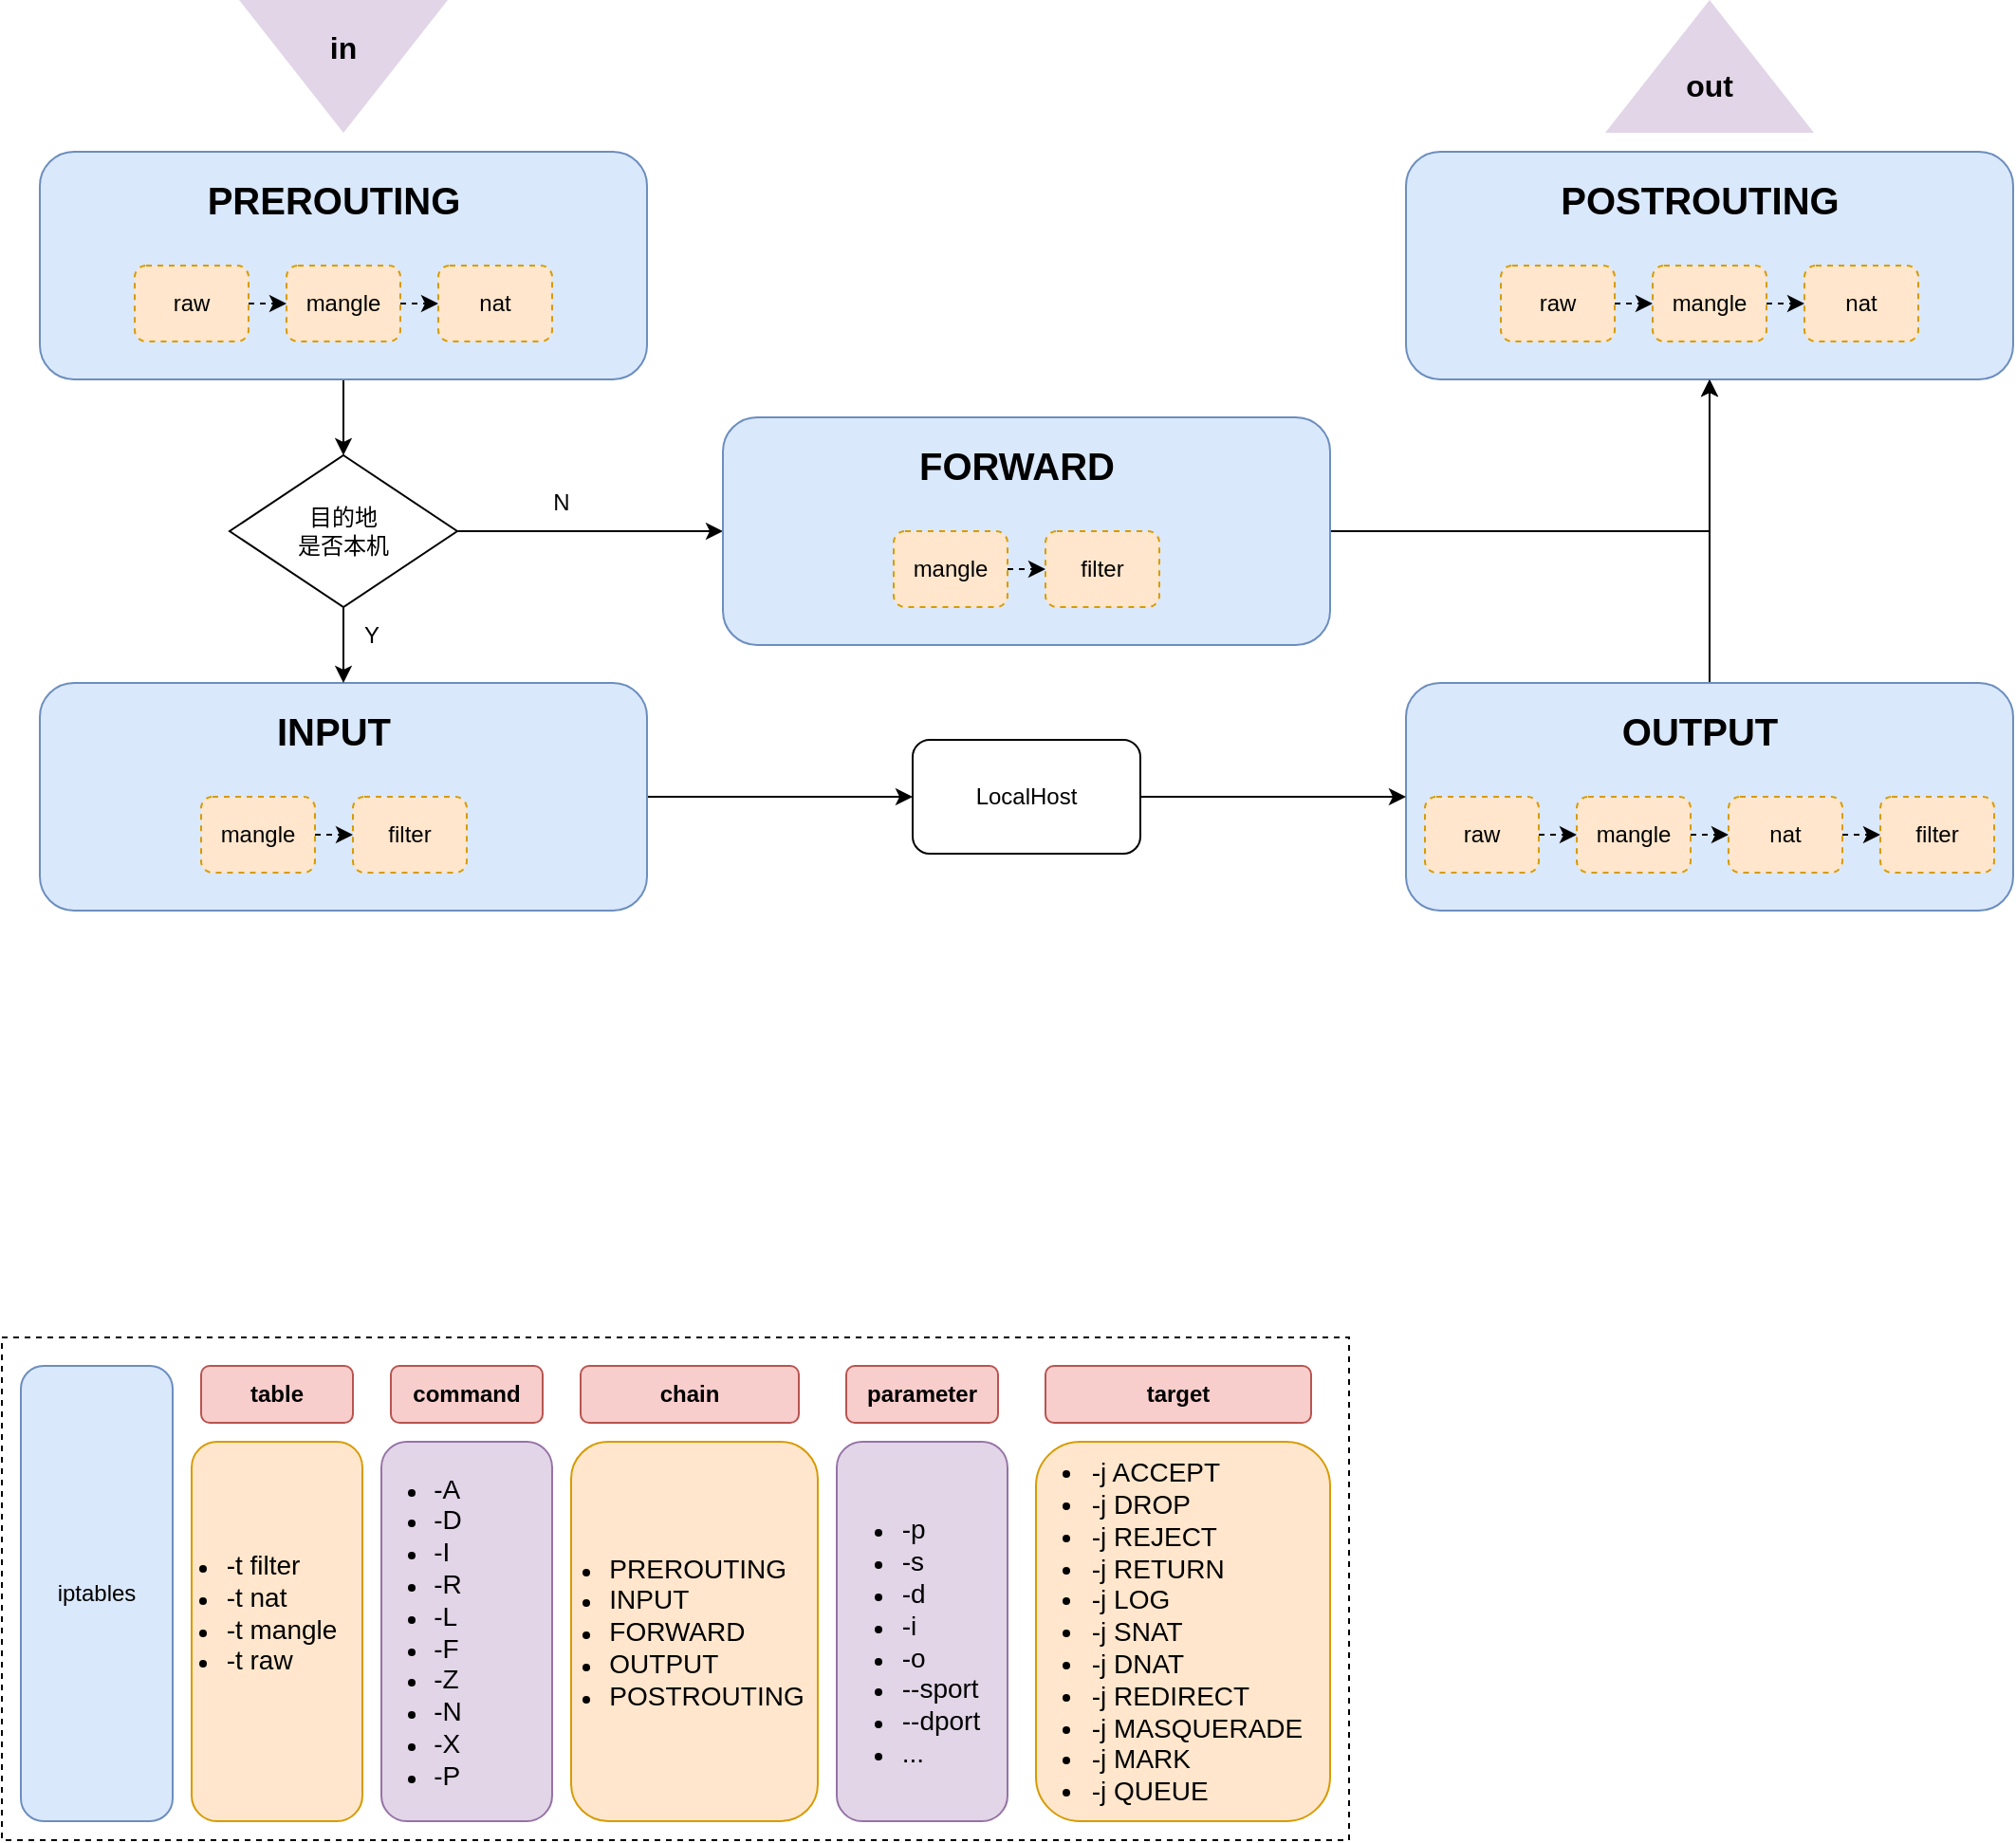 <mxfile version="21.1.6" type="github">
  <diagram name="Page-1" id="gmZfGL85wiUmp3Tma9j_">
    <mxGraphModel dx="968" dy="692" grid="1" gridSize="10" guides="1" tooltips="1" connect="1" arrows="1" fold="1" page="1" pageScale="1" pageWidth="850" pageHeight="1100" math="0" shadow="0">
      <root>
        <mxCell id="0" />
        <mxCell id="1" parent="0" />
        <mxCell id="EkRoal58RrBzXuHU6dCH-77" value="" style="rounded=0;whiteSpace=wrap;html=1;fillColor=none;dashed=1;" vertex="1" parent="1">
          <mxGeometry x="100" y="745" width="710" height="265" as="geometry" />
        </mxCell>
        <mxCell id="EkRoal58RrBzXuHU6dCH-19" style="edgeStyle=orthogonalEdgeStyle;rounded=0;orthogonalLoop=1;jettySize=auto;html=1;exitX=0.5;exitY=1;exitDx=0;exitDy=0;entryX=0.5;entryY=0;entryDx=0;entryDy=0;" edge="1" parent="1" source="EkRoal58RrBzXuHU6dCH-1" target="EkRoal58RrBzXuHU6dCH-18">
          <mxGeometry relative="1" as="geometry" />
        </mxCell>
        <mxCell id="EkRoal58RrBzXuHU6dCH-1" value="" style="rounded=1;whiteSpace=wrap;html=1;fillColor=#dae8fc;strokeColor=#6c8ebf;" vertex="1" parent="1">
          <mxGeometry x="120" y="120" width="320" height="120" as="geometry" />
        </mxCell>
        <mxCell id="EkRoal58RrBzXuHU6dCH-2" value="" style="triangle;whiteSpace=wrap;html=1;rotation=90;fillColor=#e1d5e7;strokeColor=none;" vertex="1" parent="1">
          <mxGeometry x="245" y="20" width="70" height="110" as="geometry" />
        </mxCell>
        <mxCell id="EkRoal58RrBzXuHU6dCH-3" value="&lt;b&gt;&lt;font style=&quot;font-size: 16px;&quot;&gt;in&lt;/font&gt;&lt;/b&gt;" style="text;html=1;strokeColor=none;fillColor=#e1d5e7;align=center;verticalAlign=middle;whiteSpace=wrap;rounded=0;" vertex="1" parent="1">
          <mxGeometry x="260" y="50" width="40" height="30" as="geometry" />
        </mxCell>
        <mxCell id="EkRoal58RrBzXuHU6dCH-8" style="edgeStyle=orthogonalEdgeStyle;rounded=0;orthogonalLoop=1;jettySize=auto;html=1;exitX=1;exitY=0.5;exitDx=0;exitDy=0;entryX=0;entryY=0.5;entryDx=0;entryDy=0;dashed=1;" edge="1" parent="1" source="EkRoal58RrBzXuHU6dCH-5" target="EkRoal58RrBzXuHU6dCH-6">
          <mxGeometry relative="1" as="geometry" />
        </mxCell>
        <mxCell id="EkRoal58RrBzXuHU6dCH-5" value="raw" style="rounded=1;whiteSpace=wrap;html=1;fillColor=#ffe6cc;strokeColor=#d79b00;dashed=1;" vertex="1" parent="1">
          <mxGeometry x="170" y="180" width="60" height="40" as="geometry" />
        </mxCell>
        <mxCell id="EkRoal58RrBzXuHU6dCH-9" style="edgeStyle=orthogonalEdgeStyle;rounded=0;orthogonalLoop=1;jettySize=auto;html=1;exitX=1;exitY=0.5;exitDx=0;exitDy=0;entryX=0;entryY=0.5;entryDx=0;entryDy=0;dashed=1;" edge="1" parent="1" source="EkRoal58RrBzXuHU6dCH-6" target="EkRoal58RrBzXuHU6dCH-7">
          <mxGeometry relative="1" as="geometry" />
        </mxCell>
        <mxCell id="EkRoal58RrBzXuHU6dCH-6" value="mangle" style="rounded=1;whiteSpace=wrap;html=1;fillColor=#ffe6cc;strokeColor=#d79b00;dashed=1;" vertex="1" parent="1">
          <mxGeometry x="250" y="180" width="60" height="40" as="geometry" />
        </mxCell>
        <mxCell id="EkRoal58RrBzXuHU6dCH-7" value="nat" style="rounded=1;whiteSpace=wrap;html=1;fillColor=#ffe6cc;strokeColor=#d79b00;dashed=1;" vertex="1" parent="1">
          <mxGeometry x="330" y="180" width="60" height="40" as="geometry" />
        </mxCell>
        <mxCell id="EkRoal58RrBzXuHU6dCH-10" value="&lt;b&gt;&lt;font style=&quot;font-size: 20px;&quot;&gt;PREROUTING&lt;/font&gt;&lt;/b&gt;" style="text;html=1;strokeColor=none;fillColor=none;align=center;verticalAlign=middle;whiteSpace=wrap;rounded=0;" vertex="1" parent="1">
          <mxGeometry x="190" y="130" width="170" height="30" as="geometry" />
        </mxCell>
        <mxCell id="EkRoal58RrBzXuHU6dCH-47" style="edgeStyle=orthogonalEdgeStyle;rounded=0;orthogonalLoop=1;jettySize=auto;html=1;exitX=1;exitY=0.5;exitDx=0;exitDy=0;" edge="1" parent="1" source="EkRoal58RrBzXuHU6dCH-11" target="EkRoal58RrBzXuHU6dCH-46">
          <mxGeometry relative="1" as="geometry" />
        </mxCell>
        <mxCell id="EkRoal58RrBzXuHU6dCH-11" value="" style="rounded=1;whiteSpace=wrap;html=1;fillColor=#dae8fc;strokeColor=#6c8ebf;" vertex="1" parent="1">
          <mxGeometry x="120" y="400" width="320" height="120" as="geometry" />
        </mxCell>
        <mxCell id="EkRoal58RrBzXuHU6dCH-14" style="edgeStyle=orthogonalEdgeStyle;rounded=0;orthogonalLoop=1;jettySize=auto;html=1;exitX=1;exitY=0.5;exitDx=0;exitDy=0;entryX=0;entryY=0.5;entryDx=0;entryDy=0;dashed=1;" edge="1" parent="1" source="EkRoal58RrBzXuHU6dCH-15" target="EkRoal58RrBzXuHU6dCH-16">
          <mxGeometry relative="1" as="geometry" />
        </mxCell>
        <mxCell id="EkRoal58RrBzXuHU6dCH-15" value="mangle" style="rounded=1;whiteSpace=wrap;html=1;fillColor=#ffe6cc;strokeColor=#d79b00;dashed=1;" vertex="1" parent="1">
          <mxGeometry x="205" y="460" width="60" height="40" as="geometry" />
        </mxCell>
        <mxCell id="EkRoal58RrBzXuHU6dCH-16" value="filter" style="rounded=1;whiteSpace=wrap;html=1;fillColor=#ffe6cc;strokeColor=#d79b00;dashed=1;" vertex="1" parent="1">
          <mxGeometry x="285" y="460" width="60" height="40" as="geometry" />
        </mxCell>
        <mxCell id="EkRoal58RrBzXuHU6dCH-17" value="&lt;span style=&quot;font-size: 20px;&quot;&gt;&lt;b&gt;INPUT&lt;/b&gt;&lt;/span&gt;" style="text;html=1;strokeColor=none;fillColor=none;align=center;verticalAlign=middle;whiteSpace=wrap;rounded=0;" vertex="1" parent="1">
          <mxGeometry x="190" y="410" width="170" height="30" as="geometry" />
        </mxCell>
        <mxCell id="EkRoal58RrBzXuHU6dCH-20" style="edgeStyle=orthogonalEdgeStyle;rounded=0;orthogonalLoop=1;jettySize=auto;html=1;exitX=0.5;exitY=1;exitDx=0;exitDy=0;entryX=0.5;entryY=0;entryDx=0;entryDy=0;" edge="1" parent="1" source="EkRoal58RrBzXuHU6dCH-18" target="EkRoal58RrBzXuHU6dCH-11">
          <mxGeometry relative="1" as="geometry" />
        </mxCell>
        <mxCell id="EkRoal58RrBzXuHU6dCH-27" style="edgeStyle=orthogonalEdgeStyle;rounded=0;orthogonalLoop=1;jettySize=auto;html=1;exitX=1;exitY=0.5;exitDx=0;exitDy=0;entryX=0;entryY=0.5;entryDx=0;entryDy=0;" edge="1" parent="1" source="EkRoal58RrBzXuHU6dCH-18" target="EkRoal58RrBzXuHU6dCH-21">
          <mxGeometry relative="1" as="geometry" />
        </mxCell>
        <mxCell id="EkRoal58RrBzXuHU6dCH-18" value="目的地&lt;br&gt;是否本机" style="rhombus;whiteSpace=wrap;html=1;" vertex="1" parent="1">
          <mxGeometry x="220" y="280" width="120" height="80" as="geometry" />
        </mxCell>
        <mxCell id="EkRoal58RrBzXuHU6dCH-44" style="edgeStyle=orthogonalEdgeStyle;rounded=0;orthogonalLoop=1;jettySize=auto;html=1;exitX=1;exitY=0.5;exitDx=0;exitDy=0;entryX=0.5;entryY=1;entryDx=0;entryDy=0;" edge="1" parent="1" source="EkRoal58RrBzXuHU6dCH-21" target="EkRoal58RrBzXuHU6dCH-28">
          <mxGeometry relative="1" as="geometry" />
        </mxCell>
        <mxCell id="EkRoal58RrBzXuHU6dCH-21" value="" style="rounded=1;whiteSpace=wrap;html=1;fillColor=#dae8fc;strokeColor=#6c8ebf;" vertex="1" parent="1">
          <mxGeometry x="480" y="260" width="320" height="120" as="geometry" />
        </mxCell>
        <mxCell id="EkRoal58RrBzXuHU6dCH-22" style="edgeStyle=orthogonalEdgeStyle;rounded=0;orthogonalLoop=1;jettySize=auto;html=1;exitX=1;exitY=0.5;exitDx=0;exitDy=0;entryX=0;entryY=0.5;entryDx=0;entryDy=0;dashed=1;" edge="1" parent="1" source="EkRoal58RrBzXuHU6dCH-23" target="EkRoal58RrBzXuHU6dCH-24">
          <mxGeometry relative="1" as="geometry" />
        </mxCell>
        <mxCell id="EkRoal58RrBzXuHU6dCH-23" value="mangle" style="rounded=1;whiteSpace=wrap;html=1;fillColor=#ffe6cc;strokeColor=#d79b00;dashed=1;" vertex="1" parent="1">
          <mxGeometry x="570" y="320" width="60" height="40" as="geometry" />
        </mxCell>
        <mxCell id="EkRoal58RrBzXuHU6dCH-24" value="filter" style="rounded=1;whiteSpace=wrap;html=1;fillColor=#ffe6cc;strokeColor=#d79b00;dashed=1;" vertex="1" parent="1">
          <mxGeometry x="650" y="320" width="60" height="40" as="geometry" />
        </mxCell>
        <mxCell id="EkRoal58RrBzXuHU6dCH-25" value="&lt;span style=&quot;font-size: 20px;&quot;&gt;&lt;b&gt;FORWARD&lt;/b&gt;&lt;/span&gt;" style="text;html=1;strokeColor=none;fillColor=none;align=center;verticalAlign=middle;whiteSpace=wrap;rounded=0;" vertex="1" parent="1">
          <mxGeometry x="550" y="270" width="170" height="30" as="geometry" />
        </mxCell>
        <mxCell id="EkRoal58RrBzXuHU6dCH-28" value="" style="rounded=1;whiteSpace=wrap;html=1;fillColor=#dae8fc;strokeColor=#6c8ebf;" vertex="1" parent="1">
          <mxGeometry x="840" y="120" width="320" height="120" as="geometry" />
        </mxCell>
        <mxCell id="EkRoal58RrBzXuHU6dCH-29" style="edgeStyle=orthogonalEdgeStyle;rounded=0;orthogonalLoop=1;jettySize=auto;html=1;exitX=1;exitY=0.5;exitDx=0;exitDy=0;entryX=0;entryY=0.5;entryDx=0;entryDy=0;dashed=1;" edge="1" parent="1" source="EkRoal58RrBzXuHU6dCH-30" target="EkRoal58RrBzXuHU6dCH-32">
          <mxGeometry relative="1" as="geometry" />
        </mxCell>
        <mxCell id="EkRoal58RrBzXuHU6dCH-30" value="raw" style="rounded=1;whiteSpace=wrap;html=1;fillColor=#ffe6cc;strokeColor=#d79b00;dashed=1;" vertex="1" parent="1">
          <mxGeometry x="890" y="180" width="60" height="40" as="geometry" />
        </mxCell>
        <mxCell id="EkRoal58RrBzXuHU6dCH-31" style="edgeStyle=orthogonalEdgeStyle;rounded=0;orthogonalLoop=1;jettySize=auto;html=1;exitX=1;exitY=0.5;exitDx=0;exitDy=0;entryX=0;entryY=0.5;entryDx=0;entryDy=0;dashed=1;" edge="1" parent="1" source="EkRoal58RrBzXuHU6dCH-32" target="EkRoal58RrBzXuHU6dCH-33">
          <mxGeometry relative="1" as="geometry" />
        </mxCell>
        <mxCell id="EkRoal58RrBzXuHU6dCH-32" value="mangle" style="rounded=1;whiteSpace=wrap;html=1;fillColor=#ffe6cc;strokeColor=#d79b00;dashed=1;" vertex="1" parent="1">
          <mxGeometry x="970" y="180" width="60" height="40" as="geometry" />
        </mxCell>
        <mxCell id="EkRoal58RrBzXuHU6dCH-33" value="nat" style="rounded=1;whiteSpace=wrap;html=1;fillColor=#ffe6cc;strokeColor=#d79b00;dashed=1;" vertex="1" parent="1">
          <mxGeometry x="1050" y="180" width="60" height="40" as="geometry" />
        </mxCell>
        <mxCell id="EkRoal58RrBzXuHU6dCH-34" value="&lt;b&gt;&lt;font style=&quot;font-size: 20px;&quot;&gt;POSTROUTING&lt;/font&gt;&lt;/b&gt;" style="text;html=1;strokeColor=none;fillColor=none;align=center;verticalAlign=middle;whiteSpace=wrap;rounded=0;" vertex="1" parent="1">
          <mxGeometry x="910" y="130" width="170" height="30" as="geometry" />
        </mxCell>
        <mxCell id="EkRoal58RrBzXuHU6dCH-45" style="edgeStyle=orthogonalEdgeStyle;rounded=0;orthogonalLoop=1;jettySize=auto;html=1;entryX=0.5;entryY=1;entryDx=0;entryDy=0;" edge="1" parent="1" source="EkRoal58RrBzXuHU6dCH-35" target="EkRoal58RrBzXuHU6dCH-28">
          <mxGeometry relative="1" as="geometry" />
        </mxCell>
        <mxCell id="EkRoal58RrBzXuHU6dCH-35" value="" style="rounded=1;whiteSpace=wrap;html=1;fillColor=#dae8fc;strokeColor=#6c8ebf;" vertex="1" parent="1">
          <mxGeometry x="840" y="400" width="320" height="120" as="geometry" />
        </mxCell>
        <mxCell id="EkRoal58RrBzXuHU6dCH-36" style="edgeStyle=orthogonalEdgeStyle;rounded=0;orthogonalLoop=1;jettySize=auto;html=1;exitX=1;exitY=0.5;exitDx=0;exitDy=0;entryX=0;entryY=0.5;entryDx=0;entryDy=0;dashed=1;" edge="1" parent="1" source="EkRoal58RrBzXuHU6dCH-37" target="EkRoal58RrBzXuHU6dCH-39">
          <mxGeometry relative="1" as="geometry" />
        </mxCell>
        <mxCell id="EkRoal58RrBzXuHU6dCH-37" value="raw" style="rounded=1;whiteSpace=wrap;html=1;fillColor=#ffe6cc;strokeColor=#d79b00;dashed=1;" vertex="1" parent="1">
          <mxGeometry x="850" y="460" width="60" height="40" as="geometry" />
        </mxCell>
        <mxCell id="EkRoal58RrBzXuHU6dCH-38" style="edgeStyle=orthogonalEdgeStyle;rounded=0;orthogonalLoop=1;jettySize=auto;html=1;exitX=1;exitY=0.5;exitDx=0;exitDy=0;entryX=0;entryY=0.5;entryDx=0;entryDy=0;dashed=1;" edge="1" parent="1" source="EkRoal58RrBzXuHU6dCH-39" target="EkRoal58RrBzXuHU6dCH-40">
          <mxGeometry relative="1" as="geometry" />
        </mxCell>
        <mxCell id="EkRoal58RrBzXuHU6dCH-39" value="mangle" style="rounded=1;whiteSpace=wrap;html=1;fillColor=#ffe6cc;strokeColor=#d79b00;dashed=1;" vertex="1" parent="1">
          <mxGeometry x="930" y="460" width="60" height="40" as="geometry" />
        </mxCell>
        <mxCell id="EkRoal58RrBzXuHU6dCH-40" value="nat" style="rounded=1;whiteSpace=wrap;html=1;fillColor=#ffe6cc;strokeColor=#d79b00;dashed=1;" vertex="1" parent="1">
          <mxGeometry x="1010" y="460" width="60" height="40" as="geometry" />
        </mxCell>
        <mxCell id="EkRoal58RrBzXuHU6dCH-41" value="&lt;b&gt;&lt;font style=&quot;font-size: 20px;&quot;&gt;OUTPUT&lt;/font&gt;&lt;/b&gt;" style="text;html=1;strokeColor=none;fillColor=none;align=center;verticalAlign=middle;whiteSpace=wrap;rounded=0;" vertex="1" parent="1">
          <mxGeometry x="910" y="410" width="170" height="30" as="geometry" />
        </mxCell>
        <mxCell id="EkRoal58RrBzXuHU6dCH-42" style="edgeStyle=orthogonalEdgeStyle;rounded=0;orthogonalLoop=1;jettySize=auto;html=1;exitX=1;exitY=0.5;exitDx=0;exitDy=0;entryX=0;entryY=0.5;entryDx=0;entryDy=0;dashed=1;" edge="1" parent="1" target="EkRoal58RrBzXuHU6dCH-43">
          <mxGeometry relative="1" as="geometry">
            <mxPoint x="1070" y="480" as="sourcePoint" />
          </mxGeometry>
        </mxCell>
        <mxCell id="EkRoal58RrBzXuHU6dCH-43" value="filter" style="rounded=1;whiteSpace=wrap;html=1;fillColor=#ffe6cc;strokeColor=#d79b00;dashed=1;" vertex="1" parent="1">
          <mxGeometry x="1090" y="460" width="60" height="40" as="geometry" />
        </mxCell>
        <mxCell id="EkRoal58RrBzXuHU6dCH-48" style="edgeStyle=orthogonalEdgeStyle;rounded=0;orthogonalLoop=1;jettySize=auto;html=1;exitX=1;exitY=0.5;exitDx=0;exitDy=0;entryX=0;entryY=0.5;entryDx=0;entryDy=0;" edge="1" parent="1" source="EkRoal58RrBzXuHU6dCH-46" target="EkRoal58RrBzXuHU6dCH-35">
          <mxGeometry relative="1" as="geometry" />
        </mxCell>
        <mxCell id="EkRoal58RrBzXuHU6dCH-46" value="LocalHost" style="rounded=1;whiteSpace=wrap;html=1;" vertex="1" parent="1">
          <mxGeometry x="580" y="430" width="120" height="60" as="geometry" />
        </mxCell>
        <mxCell id="EkRoal58RrBzXuHU6dCH-51" value="" style="triangle;whiteSpace=wrap;html=1;rotation=-90;fillColor=#e1d5e7;strokeColor=none;" vertex="1" parent="1">
          <mxGeometry x="965" y="20" width="70" height="110" as="geometry" />
        </mxCell>
        <mxCell id="EkRoal58RrBzXuHU6dCH-52" value="&lt;b&gt;&lt;font style=&quot;font-size: 16px;&quot;&gt;out&lt;/font&gt;&lt;/b&gt;" style="text;html=1;strokeColor=none;fillColor=#e1d5e7;align=center;verticalAlign=middle;whiteSpace=wrap;rounded=0;" vertex="1" parent="1">
          <mxGeometry x="980" y="70" width="40" height="30" as="geometry" />
        </mxCell>
        <mxCell id="EkRoal58RrBzXuHU6dCH-53" value="N" style="text;html=1;strokeColor=none;fillColor=none;align=center;verticalAlign=middle;whiteSpace=wrap;rounded=0;" vertex="1" parent="1">
          <mxGeometry x="380" y="290" width="30" height="30" as="geometry" />
        </mxCell>
        <mxCell id="EkRoal58RrBzXuHU6dCH-54" value="Y" style="text;html=1;strokeColor=none;fillColor=none;align=center;verticalAlign=middle;whiteSpace=wrap;rounded=0;" vertex="1" parent="1">
          <mxGeometry x="280" y="360" width="30" height="30" as="geometry" />
        </mxCell>
        <mxCell id="EkRoal58RrBzXuHU6dCH-55" value="iptables" style="rounded=1;whiteSpace=wrap;html=1;fillColor=#dae8fc;strokeColor=#6c8ebf;" vertex="1" parent="1">
          <mxGeometry x="110" y="760" width="80" height="240" as="geometry" />
        </mxCell>
        <mxCell id="EkRoal58RrBzXuHU6dCH-56" value="" style="rounded=1;whiteSpace=wrap;html=1;align=left;fillColor=#ffe6cc;strokeColor=#d79b00;" vertex="1" parent="1">
          <mxGeometry x="200" y="800" width="90" height="200" as="geometry" />
        </mxCell>
        <mxCell id="EkRoal58RrBzXuHU6dCH-57" value="&lt;ul style=&quot;border-color: var(--border-color); color: rgb(0, 0, 0); font-family: Helvetica; font-style: normal; font-variant-ligatures: normal; font-variant-caps: normal; font-weight: 400; letter-spacing: normal; orphans: 2; text-align: left; text-indent: 0px; text-transform: none; widows: 2; word-spacing: 0px; -webkit-text-stroke-width: 0px; text-decoration-thickness: initial; text-decoration-style: initial; text-decoration-color: initial;&quot;&gt;&lt;li style=&quot;border-color: var(--border-color);&quot;&gt;&lt;span style=&quot;font-size: 14px;&quot;&gt;-t filter&lt;/span&gt;&lt;/li&gt;&lt;li style=&quot;border-color: var(--border-color);&quot;&gt;&lt;span style=&quot;font-size: 14px;&quot;&gt;-t nat&lt;/span&gt;&lt;/li&gt;&lt;li style=&quot;border-color: var(--border-color);&quot;&gt;&lt;span style=&quot;font-size: 14px;&quot;&gt;-t mangle&lt;/span&gt;&lt;/li&gt;&lt;li style=&quot;border-color: var(--border-color);&quot;&gt;&lt;span style=&quot;font-size: 14px;&quot;&gt;-t raw&lt;/span&gt;&lt;/li&gt;&lt;/ul&gt;" style="text;html=1;strokeColor=none;fillColor=none;align=center;verticalAlign=middle;whiteSpace=wrap;rounded=0;" vertex="1" parent="1">
          <mxGeometry x="165" y="825" width="125" height="130" as="geometry" />
        </mxCell>
        <mxCell id="EkRoal58RrBzXuHU6dCH-59" value="" style="rounded=1;whiteSpace=wrap;html=1;align=left;fillColor=#ffe6cc;strokeColor=#d79b00;" vertex="1" parent="1">
          <mxGeometry x="400" y="800" width="130" height="200" as="geometry" />
        </mxCell>
        <mxCell id="EkRoal58RrBzXuHU6dCH-60" value="&lt;ul style=&quot;border-color: var(--border-color); color: rgb(0, 0, 0); font-family: Helvetica; font-style: normal; font-variant-ligatures: normal; font-variant-caps: normal; font-weight: 400; letter-spacing: normal; orphans: 2; text-align: left; text-indent: 0px; text-transform: none; widows: 2; word-spacing: 0px; -webkit-text-stroke-width: 0px; text-decoration-thickness: initial; text-decoration-style: initial; text-decoration-color: initial;&quot;&gt;&lt;li style=&quot;border-color: var(--border-color);&quot;&gt;&lt;span style=&quot;font-size: 14px;&quot;&gt;PREROUTING&lt;/span&gt;&lt;/li&gt;&lt;li style=&quot;border-color: var(--border-color);&quot;&gt;&lt;span style=&quot;font-size: 14px;&quot;&gt;INPUT&lt;/span&gt;&lt;/li&gt;&lt;li style=&quot;border-color: var(--border-color);&quot;&gt;&lt;span style=&quot;font-size: 14px;&quot;&gt;FORWARD&lt;/span&gt;&lt;/li&gt;&lt;li style=&quot;border-color: var(--border-color);&quot;&gt;&lt;span style=&quot;font-size: 14px;&quot;&gt;OUTPUT&lt;/span&gt;&lt;/li&gt;&lt;li style=&quot;border-color: var(--border-color);&quot;&gt;&lt;span style=&quot;font-size: 14px;&quot;&gt;POSTROUTING&lt;/span&gt;&lt;/li&gt;&lt;/ul&gt;" style="text;html=1;strokeColor=none;fillColor=none;align=center;verticalAlign=middle;whiteSpace=wrap;rounded=0;" vertex="1" parent="1">
          <mxGeometry x="380" y="835" width="142.5" height="130" as="geometry" />
        </mxCell>
        <mxCell id="EkRoal58RrBzXuHU6dCH-61" value="table" style="rounded=1;whiteSpace=wrap;html=1;fontStyle=1;fillColor=#f8cecc;strokeColor=#b85450;" vertex="1" parent="1">
          <mxGeometry x="205" y="760" width="80" height="30" as="geometry" />
        </mxCell>
        <mxCell id="EkRoal58RrBzXuHU6dCH-64" value="" style="rounded=1;whiteSpace=wrap;html=1;align=left;fillColor=#e1d5e7;strokeColor=#9673a6;" vertex="1" parent="1">
          <mxGeometry x="300" y="800" width="90" height="200" as="geometry" />
        </mxCell>
        <mxCell id="EkRoal58RrBzXuHU6dCH-65" value="&lt;ul style=&quot;border-color: var(--border-color); color: rgb(0, 0, 0); font-family: Helvetica; font-style: normal; font-variant-ligatures: normal; font-variant-caps: normal; font-weight: 400; letter-spacing: normal; orphans: 2; text-align: left; text-indent: 0px; text-transform: none; widows: 2; word-spacing: 0px; -webkit-text-stroke-width: 0px; text-decoration-thickness: initial; text-decoration-style: initial; text-decoration-color: initial;&quot;&gt;&lt;li style=&quot;font-size: 12px; border-color: var(--border-color);&quot;&gt;&lt;span style=&quot;border-color: var(--border-color); font-size: 14px;&quot;&gt;-A&lt;/span&gt;&lt;/li&gt;&lt;li style=&quot;font-size: 12px; border-color: var(--border-color);&quot;&gt;&lt;span style=&quot;border-color: var(--border-color); font-size: 14px;&quot;&gt;-D&lt;/span&gt;&lt;/li&gt;&lt;li style=&quot;font-size: 12px; border-color: var(--border-color);&quot;&gt;&lt;span style=&quot;border-color: var(--border-color); font-size: 14px;&quot;&gt;-I&lt;/span&gt;&lt;/li&gt;&lt;li style=&quot;font-size: 12px; border-color: var(--border-color);&quot;&gt;&lt;span style=&quot;border-color: var(--border-color); font-size: 14px;&quot;&gt;-R&lt;/span&gt;&lt;/li&gt;&lt;li style=&quot;font-size: 12px; border-color: var(--border-color);&quot;&gt;&lt;span style=&quot;border-color: var(--border-color); font-size: 14px;&quot;&gt;-L&lt;/span&gt;&lt;/li&gt;&lt;li style=&quot;font-size: 12px; border-color: var(--border-color);&quot;&gt;&lt;span style=&quot;border-color: var(--border-color); font-size: 14px;&quot;&gt;-F&lt;/span&gt;&lt;/li&gt;&lt;li style=&quot;font-size: 12px; border-color: var(--border-color);&quot;&gt;&lt;span style=&quot;border-color: var(--border-color); font-size: 14px;&quot;&gt;-Z&lt;/span&gt;&lt;/li&gt;&lt;li style=&quot;border-color: var(--border-color);&quot;&gt;&lt;span style=&quot;font-size: 14px;&quot;&gt;-N&lt;/span&gt;&lt;/li&gt;&lt;li style=&quot;border-color: var(--border-color);&quot;&gt;&lt;span style=&quot;font-size: 14px;&quot;&gt;-X&lt;/span&gt;&lt;/li&gt;&lt;li style=&quot;border-color: var(--border-color);&quot;&gt;&lt;span style=&quot;font-size: 14px;&quot;&gt;-P&lt;/span&gt;&lt;/li&gt;&lt;/ul&gt;" style="text;html=1;strokeColor=none;fillColor=none;align=center;verticalAlign=middle;whiteSpace=wrap;rounded=0;" vertex="1" parent="1">
          <mxGeometry x="265" y="800" width="100" height="200" as="geometry" />
        </mxCell>
        <mxCell id="EkRoal58RrBzXuHU6dCH-67" value="command" style="rounded=1;whiteSpace=wrap;html=1;fontStyle=1;fillColor=#f8cecc;strokeColor=#b85450;" vertex="1" parent="1">
          <mxGeometry x="305" y="760" width="80" height="30" as="geometry" />
        </mxCell>
        <mxCell id="EkRoal58RrBzXuHU6dCH-68" value="chain" style="rounded=1;whiteSpace=wrap;html=1;fontStyle=1;fillColor=#f8cecc;strokeColor=#b85450;" vertex="1" parent="1">
          <mxGeometry x="405" y="760" width="115" height="30" as="geometry" />
        </mxCell>
        <mxCell id="EkRoal58RrBzXuHU6dCH-69" value="" style="rounded=1;whiteSpace=wrap;html=1;align=left;fillColor=#e1d5e7;strokeColor=#9673a6;" vertex="1" parent="1">
          <mxGeometry x="540" y="800" width="90" height="200" as="geometry" />
        </mxCell>
        <mxCell id="EkRoal58RrBzXuHU6dCH-70" value="&lt;ul style=&quot;border-color: var(--border-color); color: rgb(0, 0, 0); font-family: Helvetica; font-size: 12px; font-style: normal; font-variant-ligatures: normal; font-variant-caps: normal; font-weight: 400; letter-spacing: normal; orphans: 2; text-align: left; text-indent: 0px; text-transform: none; widows: 2; word-spacing: 0px; -webkit-text-stroke-width: 0px; text-decoration-thickness: initial; text-decoration-style: initial; text-decoration-color: initial;&quot;&gt;&lt;li style=&quot;border-color: var(--border-color);&quot;&gt;&lt;span style=&quot;border-color: var(--border-color); font-size: 14px;&quot;&gt;-p&lt;/span&gt;&lt;/li&gt;&lt;li style=&quot;border-color: var(--border-color);&quot;&gt;&lt;span style=&quot;border-color: var(--border-color); font-size: 14px;&quot;&gt;-s&lt;/span&gt;&lt;/li&gt;&lt;li style=&quot;border-color: var(--border-color);&quot;&gt;&lt;span style=&quot;border-color: var(--border-color); font-size: 14px;&quot;&gt;-d&lt;/span&gt;&lt;/li&gt;&lt;li style=&quot;border-color: var(--border-color);&quot;&gt;&lt;span style=&quot;border-color: var(--border-color); font-size: 14px;&quot;&gt;-i&lt;/span&gt;&lt;/li&gt;&lt;li style=&quot;border-color: var(--border-color);&quot;&gt;&lt;span style=&quot;border-color: var(--border-color); font-size: 14px;&quot;&gt;-o&lt;/span&gt;&lt;/li&gt;&lt;li style=&quot;border-color: var(--border-color);&quot;&gt;&lt;span style=&quot;border-color: var(--border-color); font-size: 14px;&quot;&gt;--sport&lt;/span&gt;&lt;/li&gt;&lt;li style=&quot;border-color: var(--border-color);&quot;&gt;&lt;span style=&quot;border-color: var(--border-color); font-size: 14px;&quot;&gt;--dport&lt;/span&gt;&lt;/li&gt;&lt;li style=&quot;border-color: var(--border-color);&quot;&gt;&lt;span style=&quot;border-color: var(--border-color); font-size: 14px;&quot;&gt;...&lt;/span&gt;&lt;/li&gt;&lt;/ul&gt;" style="text;html=1;strokeColor=none;fillColor=none;align=center;verticalAlign=middle;whiteSpace=wrap;rounded=0;" vertex="1" parent="1">
          <mxGeometry x="525" y="820" width="100" height="170" as="geometry" />
        </mxCell>
        <mxCell id="EkRoal58RrBzXuHU6dCH-71" value="parameter" style="rounded=1;whiteSpace=wrap;html=1;fontStyle=1;fillColor=#f8cecc;strokeColor=#b85450;" vertex="1" parent="1">
          <mxGeometry x="545" y="760" width="80" height="30" as="geometry" />
        </mxCell>
        <mxCell id="EkRoal58RrBzXuHU6dCH-74" value="" style="rounded=1;whiteSpace=wrap;html=1;align=left;fillColor=#ffe6cc;strokeColor=#d79b00;" vertex="1" parent="1">
          <mxGeometry x="645" y="800" width="155" height="200" as="geometry" />
        </mxCell>
        <mxCell id="EkRoal58RrBzXuHU6dCH-75" value="&lt;ul style=&quot;border-color: var(--border-color); color: rgb(0, 0, 0); font-family: Helvetica; font-size: 14px; font-style: normal; font-variant-ligatures: normal; font-variant-caps: normal; font-weight: 400; letter-spacing: normal; orphans: 2; text-align: left; text-indent: 0px; text-transform: none; widows: 2; word-spacing: 0px; -webkit-text-stroke-width: 0px; text-decoration-thickness: initial; text-decoration-style: initial; text-decoration-color: initial;&quot;&gt;&lt;li style=&quot;border-color: var(--border-color);&quot;&gt;&lt;span style=&quot;border-color: var(--border-color);&quot;&gt;-j ACCEPT&lt;/span&gt;&lt;/li&gt;&lt;li style=&quot;border-color: var(--border-color);&quot;&gt;-j DROP&lt;/li&gt;&lt;li style=&quot;border-color: var(--border-color);&quot;&gt;-j REJECT&lt;/li&gt;&lt;li style=&quot;border-color: var(--border-color);&quot;&gt;-j RETURN&lt;/li&gt;&lt;li style=&quot;border-color: var(--border-color);&quot;&gt;-j LOG&lt;/li&gt;&lt;li style=&quot;border-color: var(--border-color);&quot;&gt;-j SNAT&lt;/li&gt;&lt;li style=&quot;border-color: var(--border-color);&quot;&gt;-j DNAT&lt;/li&gt;&lt;li style=&quot;border-color: var(--border-color);&quot;&gt;-j REDIRECT&lt;/li&gt;&lt;li style=&quot;border-color: var(--border-color);&quot;&gt;-j MASQUERADE&lt;/li&gt;&lt;li style=&quot;border-color: var(--border-color);&quot;&gt;-j MARK&lt;/li&gt;&lt;li style=&quot;border-color: var(--border-color);&quot;&gt;-j QUEUE&lt;/li&gt;&lt;/ul&gt;" style="text;html=1;strokeColor=none;fillColor=none;align=center;verticalAlign=middle;whiteSpace=wrap;rounded=0;" vertex="1" parent="1">
          <mxGeometry x="625" y="800" width="170" height="200" as="geometry" />
        </mxCell>
        <mxCell id="EkRoal58RrBzXuHU6dCH-76" value="target" style="rounded=1;whiteSpace=wrap;html=1;fontStyle=1;fillColor=#f8cecc;strokeColor=#b85450;" vertex="1" parent="1">
          <mxGeometry x="650" y="760" width="140" height="30" as="geometry" />
        </mxCell>
      </root>
    </mxGraphModel>
  </diagram>
</mxfile>
